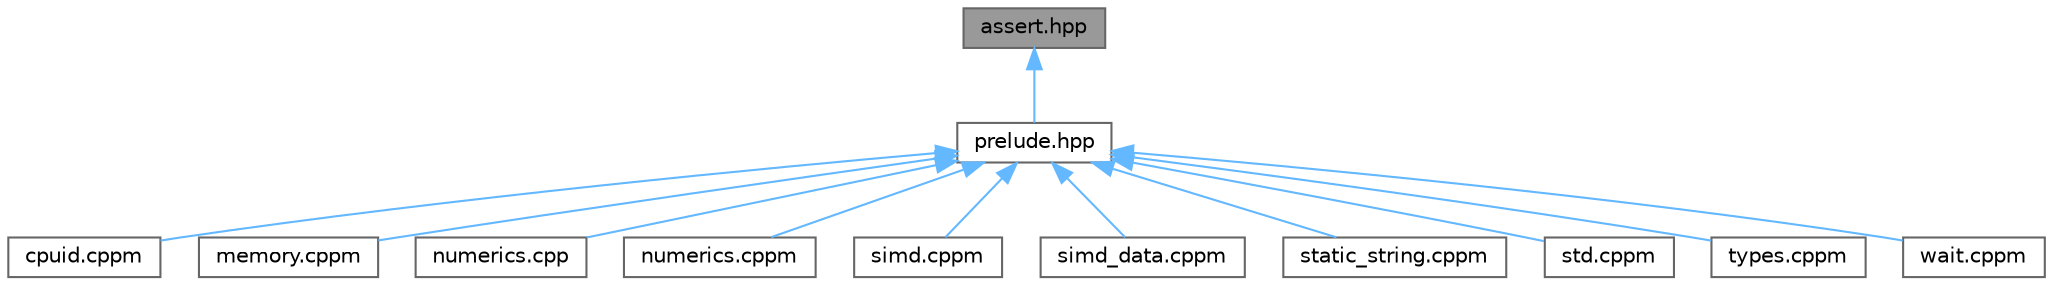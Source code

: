 digraph "assert.hpp"
{
 // INTERACTIVE_SVG=YES
 // LATEX_PDF_SIZE
  bgcolor="transparent";
  edge [fontname=Helvetica,fontsize=10,labelfontname=Helvetica,labelfontsize=10];
  node [fontname=Helvetica,fontsize=10,shape=box,height=0.2,width=0.4];
  Node1 [id="Node000001",label="assert.hpp",height=0.2,width=0.4,color="gray40", fillcolor="grey60", style="filled", fontcolor="black",tooltip="assert even during release"];
  Node1 -> Node2 [id="edge1_Node000001_Node000002",dir="back",color="steelblue1",style="solid",tooltip=" "];
  Node2 [id="Node000002",label="prelude.hpp",height=0.2,width=0.4,color="grey40", fillcolor="white", style="filled",URL="$prelude_8hpp.html",tooltip=" "];
  Node2 -> Node3 [id="edge2_Node000002_Node000003",dir="back",color="steelblue1",style="solid",tooltip=" "];
  Node3 [id="Node000003",label="cpuid.cppm",height=0.2,width=0.4,color="grey40", fillcolor="white", style="filled",URL="$cpuid_8cppm.html",tooltip=" "];
  Node2 -> Node4 [id="edge3_Node000002_Node000004",dir="back",color="steelblue1",style="solid",tooltip=" "];
  Node4 [id="Node000004",label="memory.cppm",height=0.2,width=0.4,color="grey40", fillcolor="white", style="filled",URL="$memory_8cppm.html",tooltip=" "];
  Node2 -> Node5 [id="edge4_Node000002_Node000005",dir="back",color="steelblue1",style="solid",tooltip=" "];
  Node5 [id="Node000005",label="numerics.cpp",height=0.2,width=0.4,color="grey40", fillcolor="white", style="filled",URL="$numerics_8cpp.html",tooltip="numerics external template instantiations"];
  Node2 -> Node6 [id="edge5_Node000002_Node000006",dir="back",color="steelblue1",style="solid",tooltip=" "];
  Node6 [id="Node000006",label="numerics.cppm",height=0.2,width=0.4,color="grey40", fillcolor="white", style="filled",URL="$numerics_8cppm.html",tooltip=" "];
  Node2 -> Node7 [id="edge6_Node000002_Node000007",dir="back",color="steelblue1",style="solid",tooltip=" "];
  Node7 [id="Node000007",label="simd.cppm",height=0.2,width=0.4,color="grey40", fillcolor="white", style="filled",URL="$simd_8cppm.html",tooltip=" "];
  Node2 -> Node8 [id="edge7_Node000002_Node000008",dir="back",color="steelblue1",style="solid",tooltip=" "];
  Node8 [id="Node000008",label="simd_data.cppm",height=0.2,width=0.4,color="grey40", fillcolor="white", style="filled",URL="$simd__data_8cppm.html",tooltip=" "];
  Node2 -> Node9 [id="edge8_Node000002_Node000009",dir="back",color="steelblue1",style="solid",tooltip=" "];
  Node9 [id="Node000009",label="static_string.cppm",height=0.2,width=0.4,color="grey40", fillcolor="white", style="filled",URL="$static__string_8cppm.html",tooltip=" "];
  Node2 -> Node10 [id="edge9_Node000002_Node000010",dir="back",color="steelblue1",style="solid",tooltip=" "];
  Node10 [id="Node000010",label="std.cppm",height=0.2,width=0.4,color="grey40", fillcolor="white", style="filled",URL="$std_8cppm.html",tooltip="polyfill missing standard library functions"];
  Node2 -> Node11 [id="edge10_Node000002_Node000011",dir="back",color="steelblue1",style="solid",tooltip=" "];
  Node11 [id="Node000011",label="types.cppm",height=0.2,width=0.4,color="grey40", fillcolor="white", style="filled",URL="$types_8cppm.html",tooltip=" "];
  Node2 -> Node12 [id="edge11_Node000002_Node000012",dir="back",color="steelblue1",style="solid",tooltip=" "];
  Node12 [id="Node000012",label="wait.cppm",height=0.2,width=0.4,color="grey40", fillcolor="white", style="filled",URL="$wait_8cppm.html",tooltip="waiting strategies"];
}
